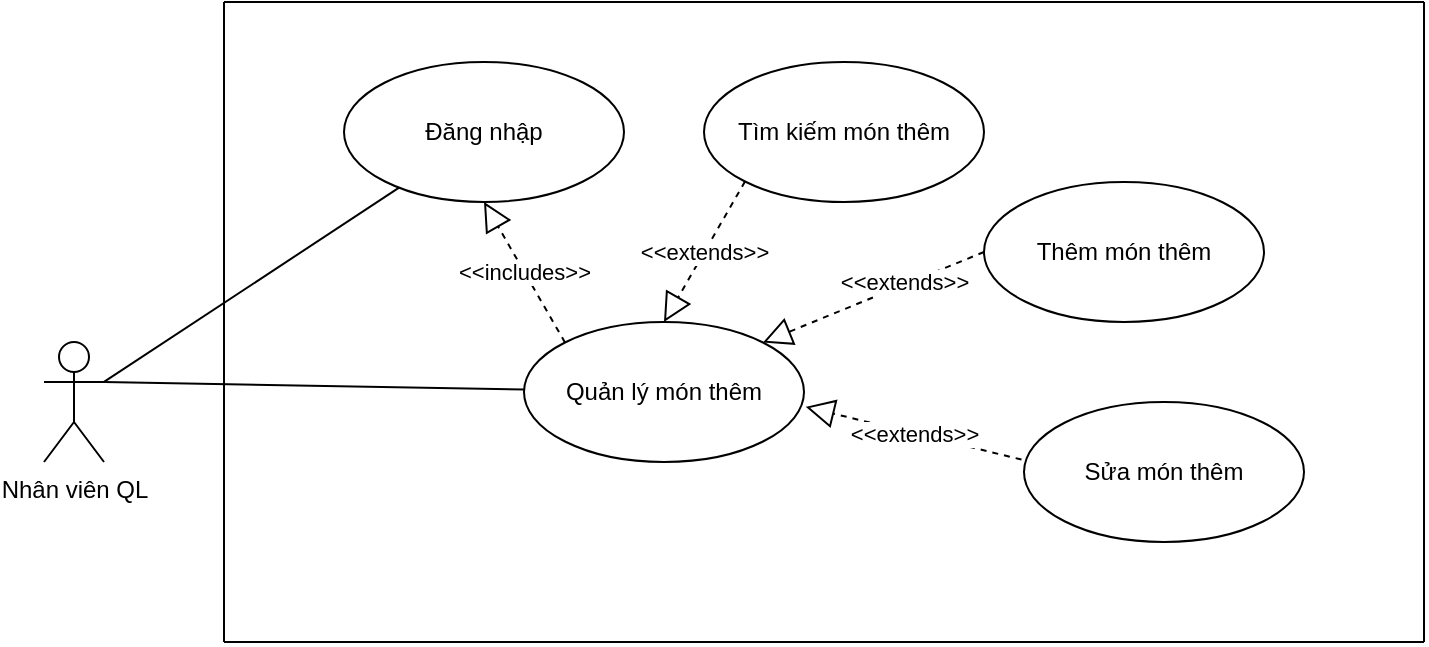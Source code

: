 <mxfile version="16.4.11" type="device"><diagram id="ML_t8rOwORxTb6Vqv3pX" name="Page-1"><mxGraphModel dx="1038" dy="641" grid="1" gridSize="10" guides="1" tooltips="1" connect="1" arrows="1" fold="1" page="1" pageScale="1" pageWidth="850" pageHeight="1100" math="0" shadow="0"><root><mxCell id="0"/><mxCell id="1" parent="0"/><mxCell id="vAVlDlLg7yli2-skPpEk-1" value="Quản lý món thêm" style="ellipse;whiteSpace=wrap;html=1;" vertex="1" parent="1"><mxGeometry x="710" y="240" width="140" height="70" as="geometry"/></mxCell><mxCell id="vAVlDlLg7yli2-skPpEk-2" value="Đăng nhập" style="ellipse;whiteSpace=wrap;html=1;" vertex="1" parent="1"><mxGeometry x="620" y="110" width="140" height="70" as="geometry"/></mxCell><mxCell id="vAVlDlLg7yli2-skPpEk-3" value="" style="endArrow=none;html=1;rounded=0;exitX=1;exitY=0.333;exitDx=0;exitDy=0;exitPerimeter=0;" edge="1" parent="1" source="vAVlDlLg7yli2-skPpEk-8" target="vAVlDlLg7yli2-skPpEk-1"><mxGeometry width="50" height="50" relative="1" as="geometry"><mxPoint x="440" y="270" as="sourcePoint"/><mxPoint x="450" y="150" as="targetPoint"/></mxGeometry></mxCell><mxCell id="vAVlDlLg7yli2-skPpEk-4" value="" style="endArrow=none;html=1;rounded=0;exitX=1;exitY=0.333;exitDx=0;exitDy=0;exitPerimeter=0;" edge="1" parent="1" source="vAVlDlLg7yli2-skPpEk-8" target="vAVlDlLg7yli2-skPpEk-2"><mxGeometry width="50" height="50" relative="1" as="geometry"><mxPoint x="422.692" y="250" as="sourcePoint"/><mxPoint x="450" y="150" as="targetPoint"/></mxGeometry></mxCell><mxCell id="vAVlDlLg7yli2-skPpEk-5" value="Tìm kiếm món thêm" style="ellipse;whiteSpace=wrap;html=1;" vertex="1" parent="1"><mxGeometry x="800" y="110" width="140" height="70" as="geometry"/></mxCell><mxCell id="vAVlDlLg7yli2-skPpEk-6" value="Thêm món thêm" style="ellipse;whiteSpace=wrap;html=1;" vertex="1" parent="1"><mxGeometry x="940" y="170" width="140" height="70" as="geometry"/></mxCell><mxCell id="vAVlDlLg7yli2-skPpEk-7" value="Sửa món thêm" style="ellipse;whiteSpace=wrap;html=1;" vertex="1" parent="1"><mxGeometry x="960" y="280" width="140" height="70" as="geometry"/></mxCell><mxCell id="vAVlDlLg7yli2-skPpEk-8" value="Nhân viên QL" style="shape=umlActor;verticalLabelPosition=bottom;verticalAlign=top;html=1;" vertex="1" parent="1"><mxGeometry x="470" y="250" width="30" height="60" as="geometry"/></mxCell><mxCell id="vAVlDlLg7yli2-skPpEk-9" value="&amp;lt;&amp;lt;extends&amp;gt;&amp;gt;" style="endArrow=block;dashed=1;endFill=0;endSize=12;html=1;rounded=0;entryX=0.5;entryY=0;entryDx=0;entryDy=0;exitX=0;exitY=1;exitDx=0;exitDy=0;" edge="1" parent="1" source="vAVlDlLg7yli2-skPpEk-5" target="vAVlDlLg7yli2-skPpEk-1"><mxGeometry width="160" relative="1" as="geometry"><mxPoint x="640" y="230" as="sourcePoint"/><mxPoint x="800" y="230" as="targetPoint"/></mxGeometry></mxCell><mxCell id="vAVlDlLg7yli2-skPpEk-10" value="" style="endArrow=block;dashed=1;endFill=0;endSize=12;html=1;rounded=0;exitX=0;exitY=0.5;exitDx=0;exitDy=0;entryX=1;entryY=0;entryDx=0;entryDy=0;" edge="1" parent="1" source="vAVlDlLg7yli2-skPpEk-6" target="vAVlDlLg7yli2-skPpEk-1"><mxGeometry width="160" relative="1" as="geometry"><mxPoint x="880" y="190" as="sourcePoint"/><mxPoint x="840" y="260" as="targetPoint"/></mxGeometry></mxCell><mxCell id="vAVlDlLg7yli2-skPpEk-11" value="&amp;lt;&amp;lt;extends&amp;gt;&amp;gt;" style="edgeLabel;html=1;align=center;verticalAlign=middle;resizable=0;points=[];" vertex="1" connectable="0" parent="vAVlDlLg7yli2-skPpEk-10"><mxGeometry x="-0.285" y="-2" relative="1" as="geometry"><mxPoint as="offset"/></mxGeometry></mxCell><mxCell id="vAVlDlLg7yli2-skPpEk-12" value="&amp;lt;&amp;lt;extends&amp;gt;&amp;gt;" style="endArrow=block;dashed=1;endFill=0;endSize=12;html=1;rounded=0;exitX=-0.009;exitY=0.411;exitDx=0;exitDy=0;exitPerimeter=0;entryX=1.006;entryY=0.606;entryDx=0;entryDy=0;entryPerimeter=0;" edge="1" parent="1" source="vAVlDlLg7yli2-skPpEk-7" target="vAVlDlLg7yli2-skPpEk-1"><mxGeometry width="160" relative="1" as="geometry"><mxPoint x="950" y="215" as="sourcePoint"/><mxPoint x="850" y="270" as="targetPoint"/></mxGeometry></mxCell><mxCell id="vAVlDlLg7yli2-skPpEk-13" value="&amp;lt;&amp;lt;includes&amp;gt;&amp;gt;" style="endArrow=block;dashed=1;endFill=0;endSize=12;html=1;rounded=0;entryX=0.5;entryY=1;entryDx=0;entryDy=0;exitX=0;exitY=0;exitDx=0;exitDy=0;" edge="1" parent="1" source="vAVlDlLg7yli2-skPpEk-1" target="vAVlDlLg7yli2-skPpEk-2"><mxGeometry width="160" relative="1" as="geometry"><mxPoint x="640" y="230" as="sourcePoint"/><mxPoint x="800" y="230" as="targetPoint"/></mxGeometry></mxCell><mxCell id="vAVlDlLg7yli2-skPpEk-14" value="" style="endArrow=none;html=1;rounded=0;" edge="1" parent="1"><mxGeometry width="50" height="50" relative="1" as="geometry"><mxPoint x="560" y="400" as="sourcePoint"/><mxPoint x="560" y="80" as="targetPoint"/></mxGeometry></mxCell><mxCell id="vAVlDlLg7yli2-skPpEk-15" value="" style="endArrow=none;html=1;rounded=0;" edge="1" parent="1"><mxGeometry width="50" height="50" relative="1" as="geometry"><mxPoint x="560" y="400" as="sourcePoint"/><mxPoint x="1160" y="400" as="targetPoint"/></mxGeometry></mxCell><mxCell id="vAVlDlLg7yli2-skPpEk-16" value="" style="endArrow=none;html=1;rounded=0;" edge="1" parent="1"><mxGeometry width="50" height="50" relative="1" as="geometry"><mxPoint x="1160" y="80" as="sourcePoint"/><mxPoint x="1160" y="400" as="targetPoint"/></mxGeometry></mxCell><mxCell id="vAVlDlLg7yli2-skPpEk-17" value="" style="endArrow=none;html=1;rounded=0;" edge="1" parent="1"><mxGeometry width="50" height="50" relative="1" as="geometry"><mxPoint x="560" y="80" as="sourcePoint"/><mxPoint x="1160" y="80" as="targetPoint"/></mxGeometry></mxCell></root></mxGraphModel></diagram></mxfile>